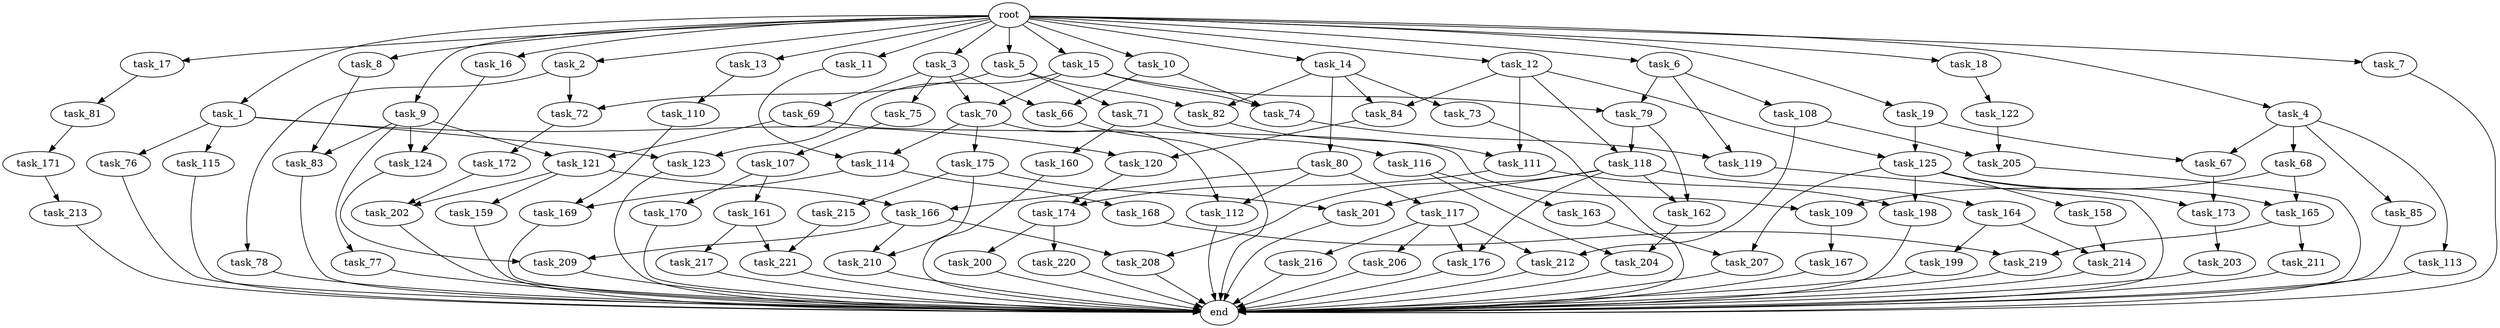 digraph G {
  task_214 [size="11682311045.120001"];
  task_19 [size="10.240000"];
  task_108 [size="6957847019.520000"];
  task_109 [size="1546188226.560000"];
  task_207 [size="5239860101.120000"];
  task_15 [size="10.240000"];
  task_114 [size="7730941132.800000"];
  task_18 [size="10.240000"];
  task_176 [size="11166914969.600000"];
  task_79 [size="7730941132.800000"];
  task_209 [size="2920577761.280000"];
  task_210 [size="9105330667.520000"];
  task_16 [size="10.240000"];
  task_110 [size="8589934592.000000"];
  task_68 [size="2147483648.000000"];
  task_162 [size="12799002542.080000"];
  task_217 [size="4209067950.080000"];
  task_74 [size="1546188226.560000"];
  task_158 [size="3092376453.120000"];
  task_1 [size="10.240000"];
  task_220 [size="773094113.280000"];
  task_83 [size="5841155522.560000"];
  task_72 [size="4466765987.840000"];
  task_84 [size="6270652252.160000"];
  task_11 [size="10.240000"];
  task_171 [size="343597383.680000"];
  task_107 [size="3092376453.120000"];
  task_2 [size="10.240000"];
  task_10 [size="10.240000"];
  task_85 [size="2147483648.000000"];
  task_66 [size="1546188226.560000"];
  task_219 [size="6871947673.600000"];
  task_123 [size="3865470566.400000"];
  task_211 [size="1374389534.720000"];
  task_166 [size="8589934592.000000"];
  task_81 [size="1374389534.720000"];
  task_122 [size="3092376453.120000"];
  task_17 [size="10.240000"];
  task_174 [size="12799002542.080000"];
  task_199 [size="8589934592.000000"];
  task_221 [size="8418135900.160000"];
  task_67 [size="4294967296.000000"];
  task_203 [size="8589934592.000000"];
  task_172 [size="5497558138.880000"];
  task_13 [size="10.240000"];
  task_77 [size="343597383.680000"];
  task_159 [size="5497558138.880000"];
  task_167 [size="1374389534.720000"];
  task_70 [size="1546188226.560000"];
  task_80 [size="773094113.280000"];
  end [size="0.000000"];
  task_170 [size="2147483648.000000"];
  task_9 [size="10.240000"];
  task_78 [size="1374389534.720000"];
  task_165 [size="3865470566.400000"];
  task_163 [size="4209067950.080000"];
  task_160 [size="2147483648.000000"];
  task_69 [size="773094113.280000"];
  task_202 [size="6270652252.160000"];
  task_118 [size="14087492730.880001"];
  task_201 [size="11166914969.600000"];
  task_212 [size="9105330667.520000"];
  task_198 [size="7301444403.200000"];
  task_168 [size="6957847019.520000"];
  task_206 [size="6957847019.520000"];
  task_12 [size="10.240000"];
  task_121 [size="1116691496.960000"];
  task_82 [size="3865470566.400000"];
  task_3 [size="10.240000"];
  task_216 [size="6957847019.520000"];
  task_169 [size="7730941132.800000"];
  task_5 [size="10.240000"];
  task_76 [size="3092376453.120000"];
  task_115 [size="3092376453.120000"];
  task_8 [size="10.240000"];
  task_161 [size="2147483648.000000"];
  task_73 [size="773094113.280000"];
  task_14 [size="10.240000"];
  task_116 [size="2147483648.000000"];
  task_4 [size="10.240000"];
  task_119 [size="13915694039.040001"];
  task_164 [size="4209067950.080000"];
  task_213 [size="8589934592.000000"];
  task_113 [size="2147483648.000000"];
  task_175 [size="6957847019.520000"];
  task_112 [size="10050223472.639999"];
  task_205 [size="3521873182.720000"];
  root [size="0.000000"];
  task_120 [size="10050223472.639999"];
  task_125 [size="7645041786.880000"];
  task_6 [size="10.240000"];
  task_215 [size="6957847019.520000"];
  task_208 [size="6356551598.080000"];
  task_124 [size="687194767.360000"];
  task_117 [size="3092376453.120000"];
  task_173 [size="3865470566.400000"];
  task_200 [size="773094113.280000"];
  task_111 [size="8589934592.000000"];
  task_204 [size="6356551598.080000"];
  task_7 [size="10.240000"];
  task_71 [size="3092376453.120000"];
  task_75 [size="773094113.280000"];

  task_214 -> end [size="1.000000"];
  task_19 -> task_125 [size="209715200.000000"];
  task_19 -> task_67 [size="209715200.000000"];
  task_108 -> task_212 [size="209715200.000000"];
  task_108 -> task_205 [size="209715200.000000"];
  task_109 -> task_167 [size="134217728.000000"];
  task_207 -> end [size="1.000000"];
  task_15 -> task_70 [size="75497472.000000"];
  task_15 -> task_74 [size="75497472.000000"];
  task_15 -> task_79 [size="75497472.000000"];
  task_15 -> task_123 [size="75497472.000000"];
  task_114 -> task_168 [size="679477248.000000"];
  task_114 -> task_169 [size="679477248.000000"];
  task_18 -> task_122 [size="301989888.000000"];
  task_176 -> end [size="1.000000"];
  task_79 -> task_162 [size="838860800.000000"];
  task_79 -> task_118 [size="838860800.000000"];
  task_209 -> end [size="1.000000"];
  task_210 -> end [size="1.000000"];
  task_16 -> task_124 [size="33554432.000000"];
  task_110 -> task_169 [size="75497472.000000"];
  task_68 -> task_165 [size="75497472.000000"];
  task_68 -> task_109 [size="75497472.000000"];
  task_162 -> task_204 [size="209715200.000000"];
  task_217 -> end [size="1.000000"];
  task_74 -> task_119 [size="679477248.000000"];
  task_158 -> task_214 [size="301989888.000000"];
  task_1 -> task_120 [size="301989888.000000"];
  task_1 -> task_76 [size="301989888.000000"];
  task_1 -> task_115 [size="301989888.000000"];
  task_1 -> task_123 [size="301989888.000000"];
  task_220 -> end [size="1.000000"];
  task_83 -> end [size="1.000000"];
  task_72 -> task_172 [size="536870912.000000"];
  task_84 -> task_120 [size="679477248.000000"];
  task_11 -> task_114 [size="75497472.000000"];
  task_171 -> task_213 [size="838860800.000000"];
  task_107 -> task_161 [size="209715200.000000"];
  task_107 -> task_170 [size="209715200.000000"];
  task_2 -> task_72 [size="134217728.000000"];
  task_2 -> task_78 [size="134217728.000000"];
  task_10 -> task_66 [size="75497472.000000"];
  task_10 -> task_74 [size="75497472.000000"];
  task_85 -> end [size="1.000000"];
  task_66 -> end [size="1.000000"];
  task_219 -> end [size="1.000000"];
  task_123 -> end [size="1.000000"];
  task_211 -> end [size="1.000000"];
  task_166 -> task_208 [size="209715200.000000"];
  task_166 -> task_209 [size="209715200.000000"];
  task_166 -> task_210 [size="209715200.000000"];
  task_81 -> task_171 [size="33554432.000000"];
  task_122 -> task_205 [size="134217728.000000"];
  task_17 -> task_81 [size="134217728.000000"];
  task_174 -> task_200 [size="75497472.000000"];
  task_174 -> task_220 [size="75497472.000000"];
  task_199 -> end [size="1.000000"];
  task_221 -> end [size="1.000000"];
  task_67 -> task_173 [size="75497472.000000"];
  task_203 -> end [size="1.000000"];
  task_172 -> task_202 [size="75497472.000000"];
  task_13 -> task_110 [size="838860800.000000"];
  task_77 -> end [size="1.000000"];
  task_159 -> end [size="1.000000"];
  task_167 -> end [size="1.000000"];
  task_70 -> task_175 [size="679477248.000000"];
  task_70 -> task_112 [size="679477248.000000"];
  task_70 -> task_114 [size="679477248.000000"];
  task_80 -> task_166 [size="301989888.000000"];
  task_80 -> task_112 [size="301989888.000000"];
  task_80 -> task_117 [size="301989888.000000"];
  task_170 -> end [size="1.000000"];
  task_9 -> task_83 [size="33554432.000000"];
  task_9 -> task_121 [size="33554432.000000"];
  task_9 -> task_77 [size="33554432.000000"];
  task_9 -> task_124 [size="33554432.000000"];
  task_78 -> end [size="1.000000"];
  task_165 -> task_211 [size="134217728.000000"];
  task_165 -> task_219 [size="134217728.000000"];
  task_163 -> task_207 [size="209715200.000000"];
  task_160 -> end [size="1.000000"];
  task_69 -> task_121 [size="75497472.000000"];
  task_69 -> task_109 [size="75497472.000000"];
  task_202 -> end [size="1.000000"];
  task_118 -> task_162 [size="411041792.000000"];
  task_118 -> task_176 [size="411041792.000000"];
  task_118 -> task_164 [size="411041792.000000"];
  task_118 -> task_201 [size="411041792.000000"];
  task_118 -> task_208 [size="411041792.000000"];
  task_201 -> end [size="1.000000"];
  task_212 -> end [size="1.000000"];
  task_198 -> end [size="1.000000"];
  task_168 -> task_219 [size="536870912.000000"];
  task_206 -> end [size="1.000000"];
  task_12 -> task_125 [size="536870912.000000"];
  task_12 -> task_84 [size="536870912.000000"];
  task_12 -> task_118 [size="536870912.000000"];
  task_12 -> task_111 [size="536870912.000000"];
  task_121 -> task_159 [size="536870912.000000"];
  task_121 -> task_166 [size="536870912.000000"];
  task_121 -> task_202 [size="536870912.000000"];
  task_82 -> task_111 [size="301989888.000000"];
  task_3 -> task_69 [size="75497472.000000"];
  task_3 -> task_66 [size="75497472.000000"];
  task_3 -> task_70 [size="75497472.000000"];
  task_3 -> task_75 [size="75497472.000000"];
  task_216 -> end [size="1.000000"];
  task_169 -> end [size="1.000000"];
  task_5 -> task_72 [size="301989888.000000"];
  task_5 -> task_71 [size="301989888.000000"];
  task_5 -> task_82 [size="301989888.000000"];
  task_76 -> end [size="1.000000"];
  task_115 -> end [size="1.000000"];
  task_8 -> task_83 [size="536870912.000000"];
  task_161 -> task_217 [size="411041792.000000"];
  task_161 -> task_221 [size="411041792.000000"];
  task_73 -> end [size="1.000000"];
  task_14 -> task_80 [size="75497472.000000"];
  task_14 -> task_73 [size="75497472.000000"];
  task_14 -> task_84 [size="75497472.000000"];
  task_14 -> task_82 [size="75497472.000000"];
  task_116 -> task_204 [size="411041792.000000"];
  task_116 -> task_163 [size="411041792.000000"];
  task_4 -> task_85 [size="209715200.000000"];
  task_4 -> task_67 [size="209715200.000000"];
  task_4 -> task_113 [size="209715200.000000"];
  task_4 -> task_68 [size="209715200.000000"];
  task_119 -> end [size="1.000000"];
  task_164 -> task_214 [size="838860800.000000"];
  task_164 -> task_199 [size="838860800.000000"];
  task_213 -> end [size="1.000000"];
  task_113 -> end [size="1.000000"];
  task_175 -> task_215 [size="679477248.000000"];
  task_175 -> task_210 [size="679477248.000000"];
  task_175 -> task_201 [size="679477248.000000"];
  task_112 -> end [size="1.000000"];
  task_205 -> end [size="1.000000"];
  root -> task_8 [size="1.000000"];
  root -> task_19 [size="1.000000"];
  root -> task_16 [size="1.000000"];
  root -> task_14 [size="1.000000"];
  root -> task_6 [size="1.000000"];
  root -> task_4 [size="1.000000"];
  root -> task_5 [size="1.000000"];
  root -> task_1 [size="1.000000"];
  root -> task_10 [size="1.000000"];
  root -> task_13 [size="1.000000"];
  root -> task_15 [size="1.000000"];
  root -> task_9 [size="1.000000"];
  root -> task_3 [size="1.000000"];
  root -> task_12 [size="1.000000"];
  root -> task_11 [size="1.000000"];
  root -> task_2 [size="1.000000"];
  root -> task_18 [size="1.000000"];
  root -> task_7 [size="1.000000"];
  root -> task_17 [size="1.000000"];
  task_120 -> task_174 [size="838860800.000000"];
  task_125 -> task_207 [size="301989888.000000"];
  task_125 -> task_173 [size="301989888.000000"];
  task_125 -> task_158 [size="301989888.000000"];
  task_125 -> task_165 [size="301989888.000000"];
  task_125 -> task_198 [size="301989888.000000"];
  task_6 -> task_79 [size="679477248.000000"];
  task_6 -> task_119 [size="679477248.000000"];
  task_6 -> task_108 [size="679477248.000000"];
  task_215 -> task_221 [size="411041792.000000"];
  task_208 -> end [size="1.000000"];
  task_124 -> task_209 [size="75497472.000000"];
  task_117 -> task_176 [size="679477248.000000"];
  task_117 -> task_212 [size="679477248.000000"];
  task_117 -> task_216 [size="679477248.000000"];
  task_117 -> task_206 [size="679477248.000000"];
  task_173 -> task_203 [size="838860800.000000"];
  task_200 -> end [size="1.000000"];
  task_111 -> task_198 [size="411041792.000000"];
  task_111 -> task_174 [size="411041792.000000"];
  task_204 -> end [size="1.000000"];
  task_7 -> end [size="1.000000"];
  task_71 -> task_116 [size="209715200.000000"];
  task_71 -> task_160 [size="209715200.000000"];
  task_75 -> task_107 [size="301989888.000000"];
}
